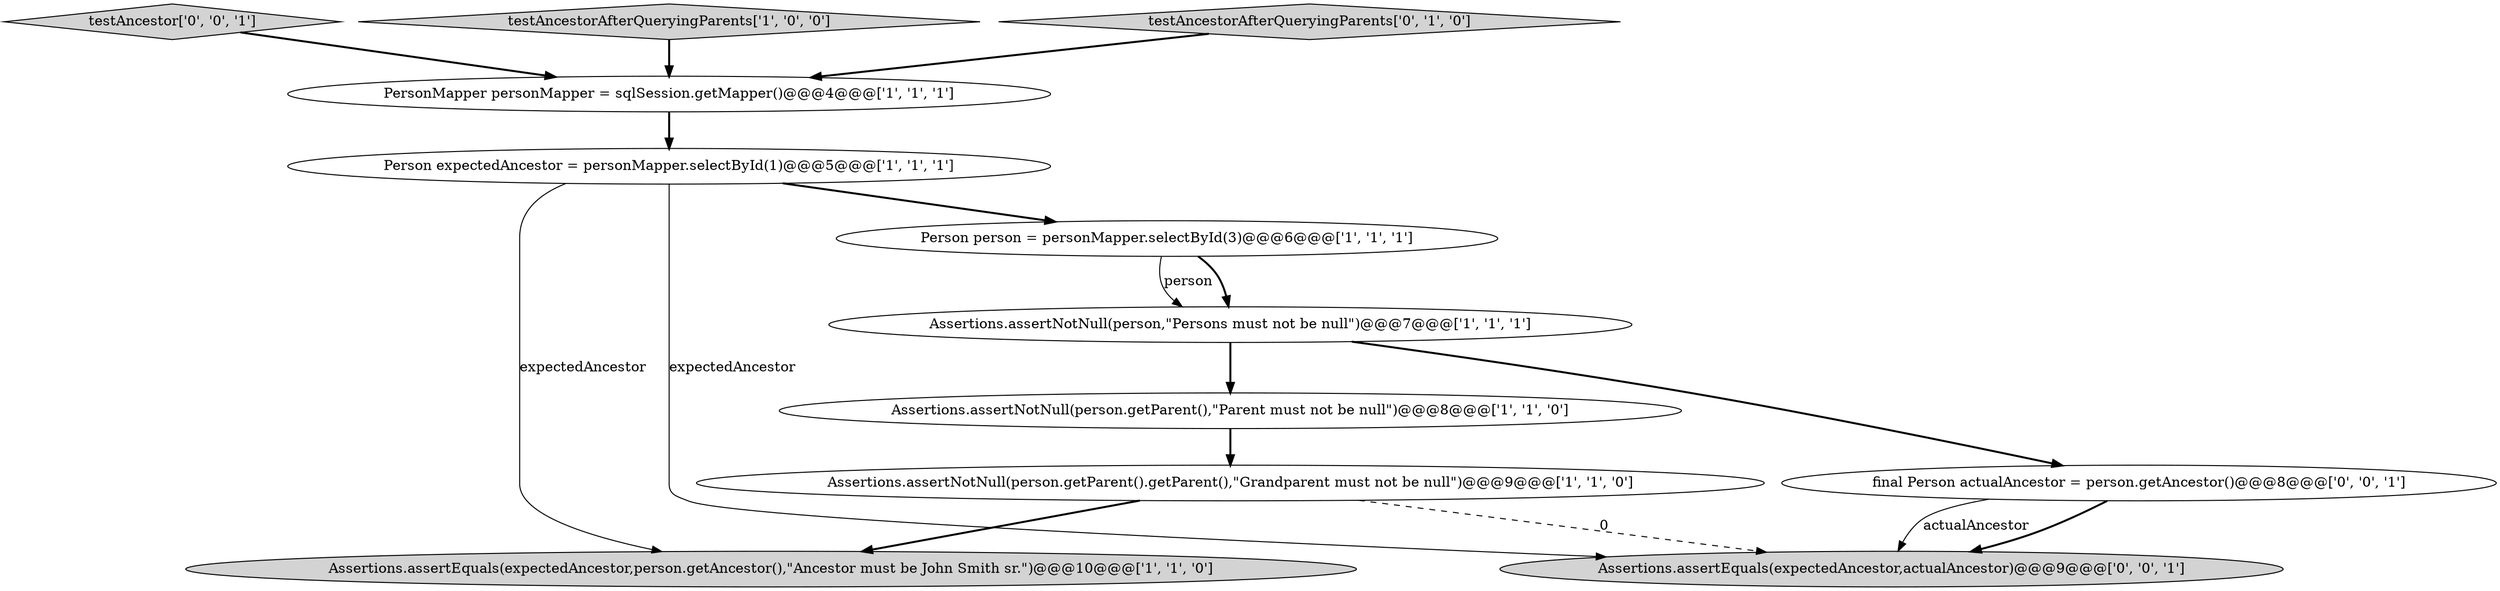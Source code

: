 digraph {
1 [style = filled, label = "Assertions.assertEquals(expectedAncestor,person.getAncestor(),\"Ancestor must be John Smith sr.\")@@@10@@@['1', '1', '0']", fillcolor = lightgray, shape = ellipse image = "AAA0AAABBB1BBB"];
2 [style = filled, label = "Person expectedAncestor = personMapper.selectById(1)@@@5@@@['1', '1', '1']", fillcolor = white, shape = ellipse image = "AAA0AAABBB1BBB"];
6 [style = filled, label = "PersonMapper personMapper = sqlSession.getMapper()@@@4@@@['1', '1', '1']", fillcolor = white, shape = ellipse image = "AAA0AAABBB1BBB"];
10 [style = filled, label = "testAncestor['0', '0', '1']", fillcolor = lightgray, shape = diamond image = "AAA0AAABBB3BBB"];
11 [style = filled, label = "Assertions.assertEquals(expectedAncestor,actualAncestor)@@@9@@@['0', '0', '1']", fillcolor = lightgray, shape = ellipse image = "AAA0AAABBB3BBB"];
4 [style = filled, label = "Assertions.assertNotNull(person.getParent().getParent(),\"Grandparent must not be null\")@@@9@@@['1', '1', '0']", fillcolor = white, shape = ellipse image = "AAA0AAABBB1BBB"];
3 [style = filled, label = "Person person = personMapper.selectById(3)@@@6@@@['1', '1', '1']", fillcolor = white, shape = ellipse image = "AAA0AAABBB1BBB"];
5 [style = filled, label = "Assertions.assertNotNull(person,\"Persons must not be null\")@@@7@@@['1', '1', '1']", fillcolor = white, shape = ellipse image = "AAA0AAABBB1BBB"];
7 [style = filled, label = "testAncestorAfterQueryingParents['1', '0', '0']", fillcolor = lightgray, shape = diamond image = "AAA0AAABBB1BBB"];
8 [style = filled, label = "testAncestorAfterQueryingParents['0', '1', '0']", fillcolor = lightgray, shape = diamond image = "AAA0AAABBB2BBB"];
0 [style = filled, label = "Assertions.assertNotNull(person.getParent(),\"Parent must not be null\")@@@8@@@['1', '1', '0']", fillcolor = white, shape = ellipse image = "AAA0AAABBB1BBB"];
9 [style = filled, label = "final Person actualAncestor = person.getAncestor()@@@8@@@['0', '0', '1']", fillcolor = white, shape = ellipse image = "AAA0AAABBB3BBB"];
2->11 [style = solid, label="expectedAncestor"];
3->5 [style = bold, label=""];
4->1 [style = bold, label=""];
7->6 [style = bold, label=""];
8->6 [style = bold, label=""];
4->11 [style = dashed, label="0"];
9->11 [style = bold, label=""];
5->0 [style = bold, label=""];
5->9 [style = bold, label=""];
0->4 [style = bold, label=""];
9->11 [style = solid, label="actualAncestor"];
10->6 [style = bold, label=""];
3->5 [style = solid, label="person"];
2->3 [style = bold, label=""];
2->1 [style = solid, label="expectedAncestor"];
6->2 [style = bold, label=""];
}
